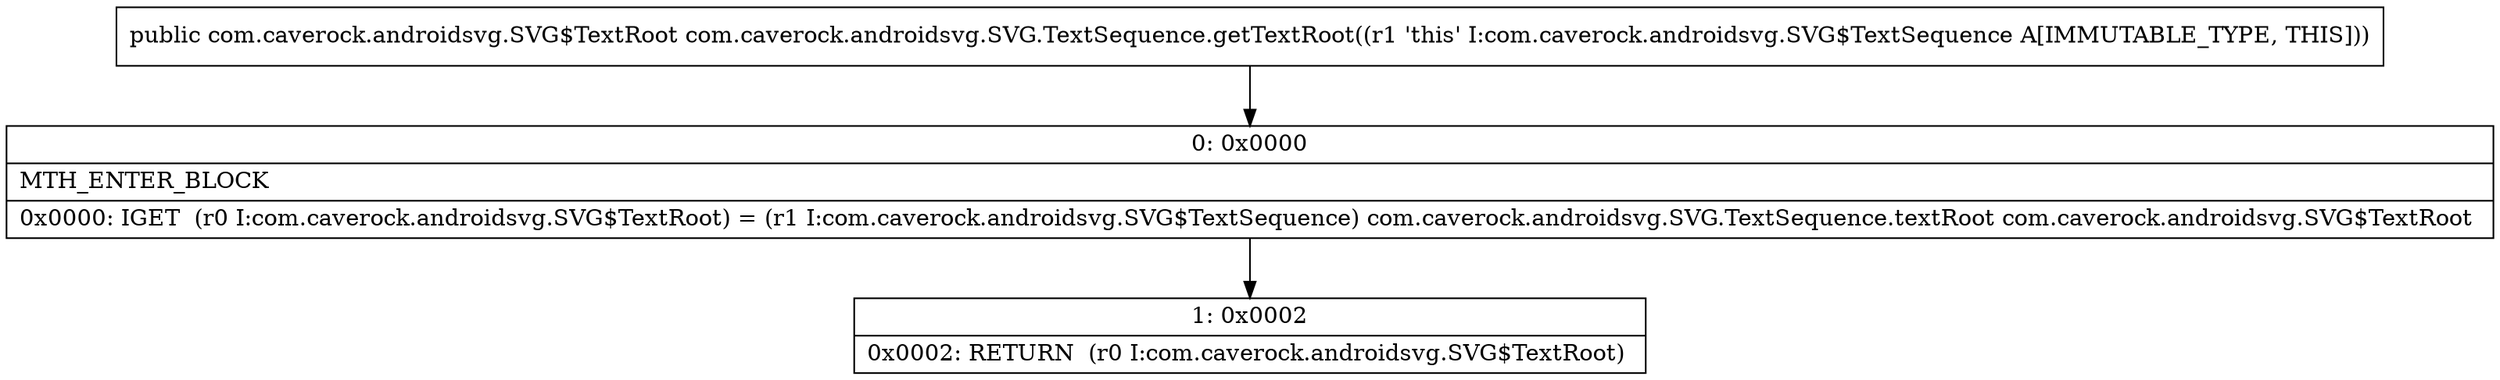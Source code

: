 digraph "CFG forcom.caverock.androidsvg.SVG.TextSequence.getTextRoot()Lcom\/caverock\/androidsvg\/SVG$TextRoot;" {
Node_0 [shape=record,label="{0\:\ 0x0000|MTH_ENTER_BLOCK\l|0x0000: IGET  (r0 I:com.caverock.androidsvg.SVG$TextRoot) = (r1 I:com.caverock.androidsvg.SVG$TextSequence) com.caverock.androidsvg.SVG.TextSequence.textRoot com.caverock.androidsvg.SVG$TextRoot \l}"];
Node_1 [shape=record,label="{1\:\ 0x0002|0x0002: RETURN  (r0 I:com.caverock.androidsvg.SVG$TextRoot) \l}"];
MethodNode[shape=record,label="{public com.caverock.androidsvg.SVG$TextRoot com.caverock.androidsvg.SVG.TextSequence.getTextRoot((r1 'this' I:com.caverock.androidsvg.SVG$TextSequence A[IMMUTABLE_TYPE, THIS])) }"];
MethodNode -> Node_0;
Node_0 -> Node_1;
}


